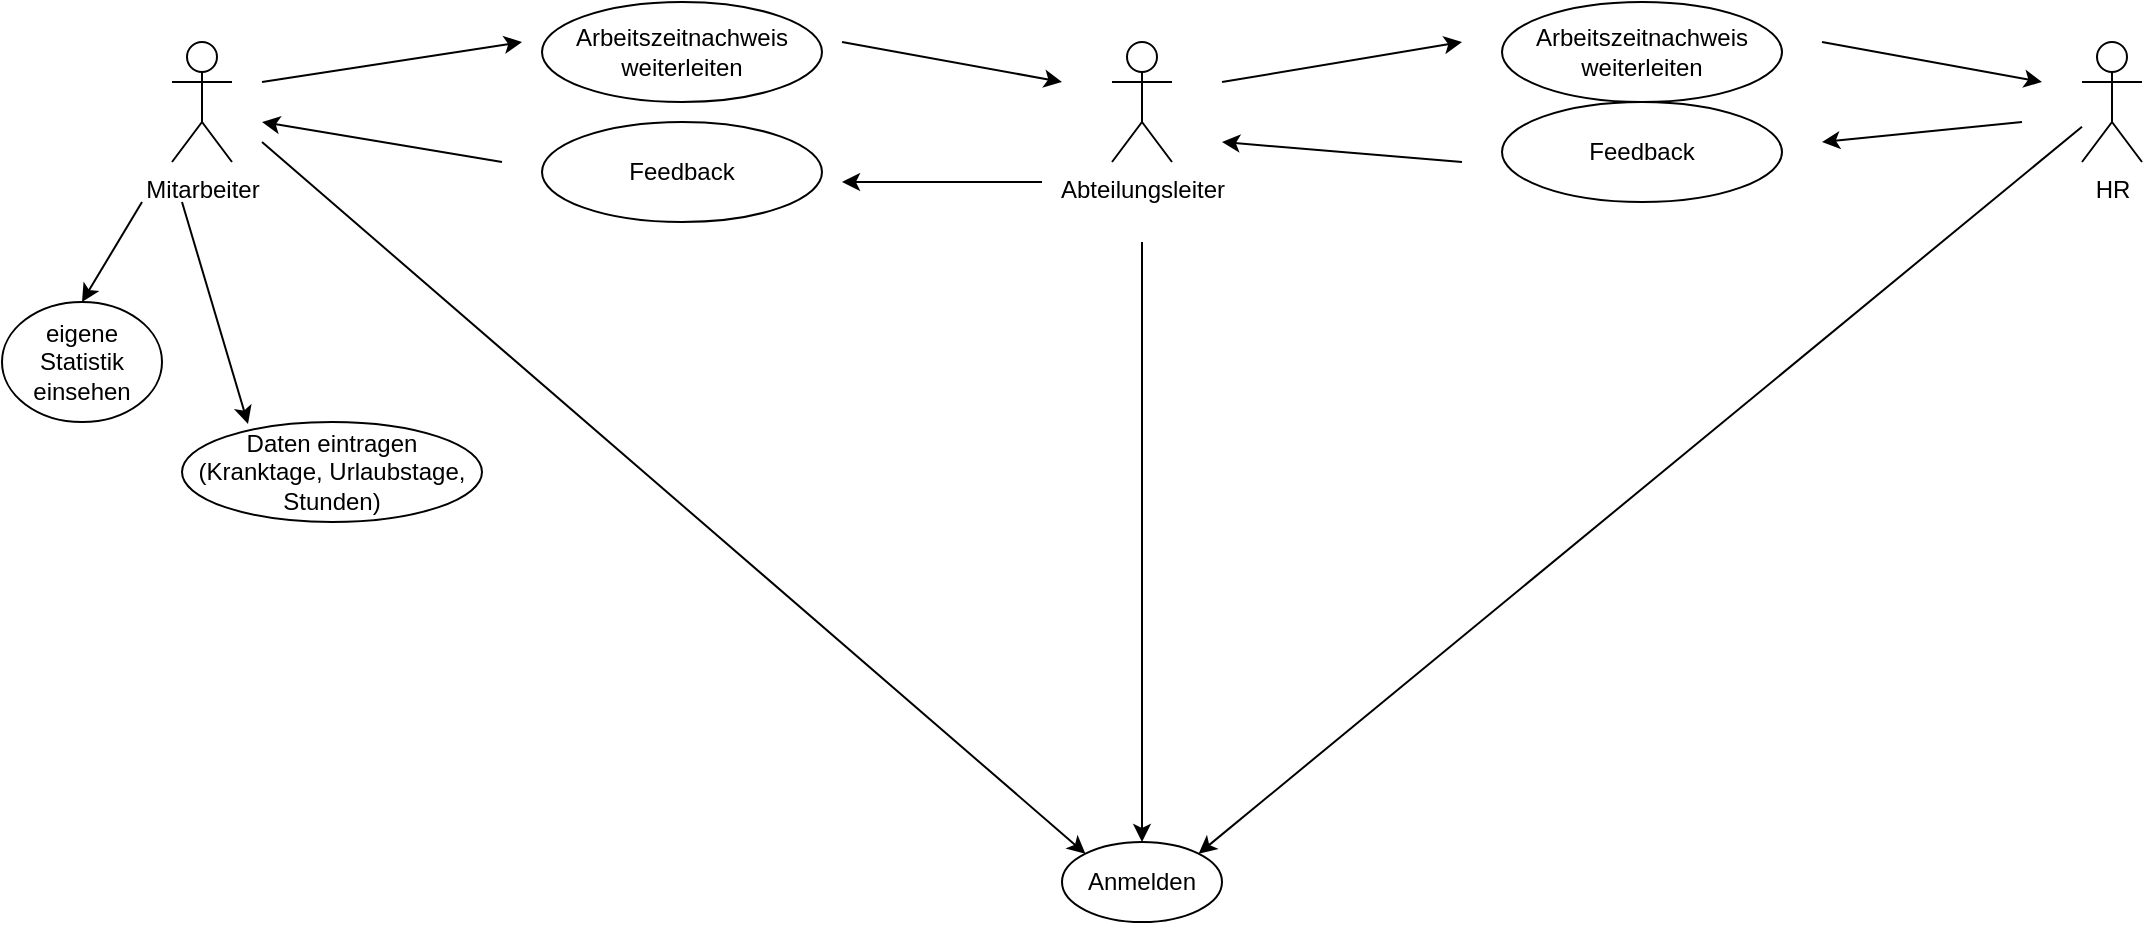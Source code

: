 <mxfile version="14.5.3" type="github">
  <diagram id="MVpvxTPfEfj-0-jQFBjt" name="Page-1">
    <mxGraphModel dx="2022" dy="1134" grid="1" gridSize="10" guides="1" tooltips="1" connect="1" arrows="0" fold="1" page="1" pageScale="1" pageWidth="1169" pageHeight="827" math="0" shadow="0">
      <root>
        <mxCell id="0" />
        <mxCell id="1" parent="0" />
        <mxCell id="SMFbA6I53KAx9mLIbbLe-3" value="Mitarbeiter&lt;br&gt;" style="shape=umlActor;verticalLabelPosition=bottom;verticalAlign=top;html=1;outlineConnect=0;" vertex="1" parent="1">
          <mxGeometry x="115" y="70" width="30" height="60" as="geometry" />
        </mxCell>
        <mxCell id="SMFbA6I53KAx9mLIbbLe-5" value="Abteilungsleiter&lt;br&gt;" style="shape=umlActor;verticalLabelPosition=bottom;verticalAlign=top;html=1;outlineConnect=0;" vertex="1" parent="1">
          <mxGeometry x="585" y="70" width="30" height="60" as="geometry" />
        </mxCell>
        <mxCell id="SMFbA6I53KAx9mLIbbLe-6" value="HR" style="shape=umlActor;verticalLabelPosition=bottom;verticalAlign=top;html=1;outlineConnect=0;" vertex="1" parent="1">
          <mxGeometry x="1070" y="70" width="30" height="60" as="geometry" />
        </mxCell>
        <mxCell id="SMFbA6I53KAx9mLIbbLe-7" value="eigene Statistik einsehen" style="ellipse;whiteSpace=wrap;html=1;" vertex="1" parent="1">
          <mxGeometry x="30" y="200" width="80" height="60" as="geometry" />
        </mxCell>
        <mxCell id="SMFbA6I53KAx9mLIbbLe-8" value="Anmelden" style="ellipse;whiteSpace=wrap;html=1;" vertex="1" parent="1">
          <mxGeometry x="560" y="470" width="80" height="40" as="geometry" />
        </mxCell>
        <mxCell id="SMFbA6I53KAx9mLIbbLe-9" value="" style="endArrow=classic;html=1;entryX=0;entryY=0;entryDx=0;entryDy=0;" edge="1" parent="1" target="SMFbA6I53KAx9mLIbbLe-8">
          <mxGeometry width="50" height="50" relative="1" as="geometry">
            <mxPoint x="160" y="120" as="sourcePoint" />
            <mxPoint x="610" y="540" as="targetPoint" />
          </mxGeometry>
        </mxCell>
        <mxCell id="SMFbA6I53KAx9mLIbbLe-10" value="" style="endArrow=classic;html=1;entryX=0.5;entryY=0;entryDx=0;entryDy=0;" edge="1" parent="1" target="SMFbA6I53KAx9mLIbbLe-8">
          <mxGeometry width="50" height="50" relative="1" as="geometry">
            <mxPoint x="600" y="170" as="sourcePoint" />
            <mxPoint x="640" y="190" as="targetPoint" />
          </mxGeometry>
        </mxCell>
        <mxCell id="SMFbA6I53KAx9mLIbbLe-11" value="" style="endArrow=classic;html=1;entryX=1;entryY=0;entryDx=0;entryDy=0;" edge="1" parent="1" source="SMFbA6I53KAx9mLIbbLe-6" target="SMFbA6I53KAx9mLIbbLe-8">
          <mxGeometry width="50" height="50" relative="1" as="geometry">
            <mxPoint x="990" y="290" as="sourcePoint" />
            <mxPoint x="1040" y="240" as="targetPoint" />
          </mxGeometry>
        </mxCell>
        <mxCell id="SMFbA6I53KAx9mLIbbLe-12" value="Daten eintragen&lt;br&gt;(Kranktage, Urlaubstage, Stunden)" style="ellipse;whiteSpace=wrap;html=1;" vertex="1" parent="1">
          <mxGeometry x="120" y="260" width="150" height="50" as="geometry" />
        </mxCell>
        <mxCell id="SMFbA6I53KAx9mLIbbLe-13" value="" style="endArrow=classic;html=1;entryX=0.5;entryY=0;entryDx=0;entryDy=0;" edge="1" parent="1" target="SMFbA6I53KAx9mLIbbLe-7">
          <mxGeometry width="50" height="50" relative="1" as="geometry">
            <mxPoint x="100" y="150" as="sourcePoint" />
            <mxPoint x="190" y="190" as="targetPoint" />
          </mxGeometry>
        </mxCell>
        <mxCell id="SMFbA6I53KAx9mLIbbLe-14" value="" style="endArrow=classic;html=1;entryX=0.22;entryY=0.02;entryDx=0;entryDy=0;entryPerimeter=0;" edge="1" parent="1" target="SMFbA6I53KAx9mLIbbLe-12">
          <mxGeometry width="50" height="50" relative="1" as="geometry">
            <mxPoint x="120" y="150" as="sourcePoint" />
            <mxPoint x="190" y="170" as="targetPoint" />
          </mxGeometry>
        </mxCell>
        <mxCell id="SMFbA6I53KAx9mLIbbLe-15" value="Arbeitszeitnachweis&lt;br&gt;weiterleiten&lt;br&gt;" style="ellipse;whiteSpace=wrap;html=1;" vertex="1" parent="1">
          <mxGeometry x="300" y="50" width="140" height="50" as="geometry" />
        </mxCell>
        <mxCell id="SMFbA6I53KAx9mLIbbLe-16" value="Arbeitszeitnachweis&lt;br&gt;weiterleiten&lt;br&gt;" style="ellipse;whiteSpace=wrap;html=1;" vertex="1" parent="1">
          <mxGeometry x="780" y="50" width="140" height="50" as="geometry" />
        </mxCell>
        <mxCell id="SMFbA6I53KAx9mLIbbLe-17" value="Feedback" style="ellipse;whiteSpace=wrap;html=1;" vertex="1" parent="1">
          <mxGeometry x="300" y="110" width="140" height="50" as="geometry" />
        </mxCell>
        <mxCell id="SMFbA6I53KAx9mLIbbLe-18" value="Feedback" style="ellipse;whiteSpace=wrap;html=1;" vertex="1" parent="1">
          <mxGeometry x="780" y="100" width="140" height="50" as="geometry" />
        </mxCell>
        <mxCell id="SMFbA6I53KAx9mLIbbLe-19" value="" style="endArrow=classic;html=1;" edge="1" parent="1">
          <mxGeometry width="50" height="50" relative="1" as="geometry">
            <mxPoint x="160" y="90" as="sourcePoint" />
            <mxPoint x="290" y="70" as="targetPoint" />
          </mxGeometry>
        </mxCell>
        <mxCell id="SMFbA6I53KAx9mLIbbLe-21" value="" style="endArrow=classic;html=1;" edge="1" parent="1">
          <mxGeometry width="50" height="50" relative="1" as="geometry">
            <mxPoint x="450" y="70" as="sourcePoint" />
            <mxPoint x="560" y="90" as="targetPoint" />
          </mxGeometry>
        </mxCell>
        <mxCell id="SMFbA6I53KAx9mLIbbLe-22" value="" style="endArrow=classic;html=1;" edge="1" parent="1">
          <mxGeometry width="50" height="50" relative="1" as="geometry">
            <mxPoint x="640" y="90" as="sourcePoint" />
            <mxPoint x="760" y="70" as="targetPoint" />
          </mxGeometry>
        </mxCell>
        <mxCell id="SMFbA6I53KAx9mLIbbLe-23" value="" style="endArrow=classic;html=1;" edge="1" parent="1">
          <mxGeometry width="50" height="50" relative="1" as="geometry">
            <mxPoint x="940" y="70" as="sourcePoint" />
            <mxPoint x="1050" y="90" as="targetPoint" />
          </mxGeometry>
        </mxCell>
        <mxCell id="SMFbA6I53KAx9mLIbbLe-24" value="" style="endArrow=classic;html=1;" edge="1" parent="1">
          <mxGeometry width="50" height="50" relative="1" as="geometry">
            <mxPoint x="1040" y="110" as="sourcePoint" />
            <mxPoint x="940" y="120" as="targetPoint" />
          </mxGeometry>
        </mxCell>
        <mxCell id="SMFbA6I53KAx9mLIbbLe-25" value="" style="endArrow=classic;html=1;" edge="1" parent="1">
          <mxGeometry width="50" height="50" relative="1" as="geometry">
            <mxPoint x="760" y="130" as="sourcePoint" />
            <mxPoint x="640" y="120" as="targetPoint" />
          </mxGeometry>
        </mxCell>
        <mxCell id="SMFbA6I53KAx9mLIbbLe-26" value="" style="endArrow=classic;html=1;" edge="1" parent="1">
          <mxGeometry width="50" height="50" relative="1" as="geometry">
            <mxPoint x="550" y="140" as="sourcePoint" />
            <mxPoint x="450" y="140" as="targetPoint" />
          </mxGeometry>
        </mxCell>
        <mxCell id="SMFbA6I53KAx9mLIbbLe-27" value="" style="endArrow=classic;html=1;" edge="1" parent="1">
          <mxGeometry width="50" height="50" relative="1" as="geometry">
            <mxPoint x="280" y="130" as="sourcePoint" />
            <mxPoint x="160" y="110" as="targetPoint" />
          </mxGeometry>
        </mxCell>
      </root>
    </mxGraphModel>
  </diagram>
</mxfile>
